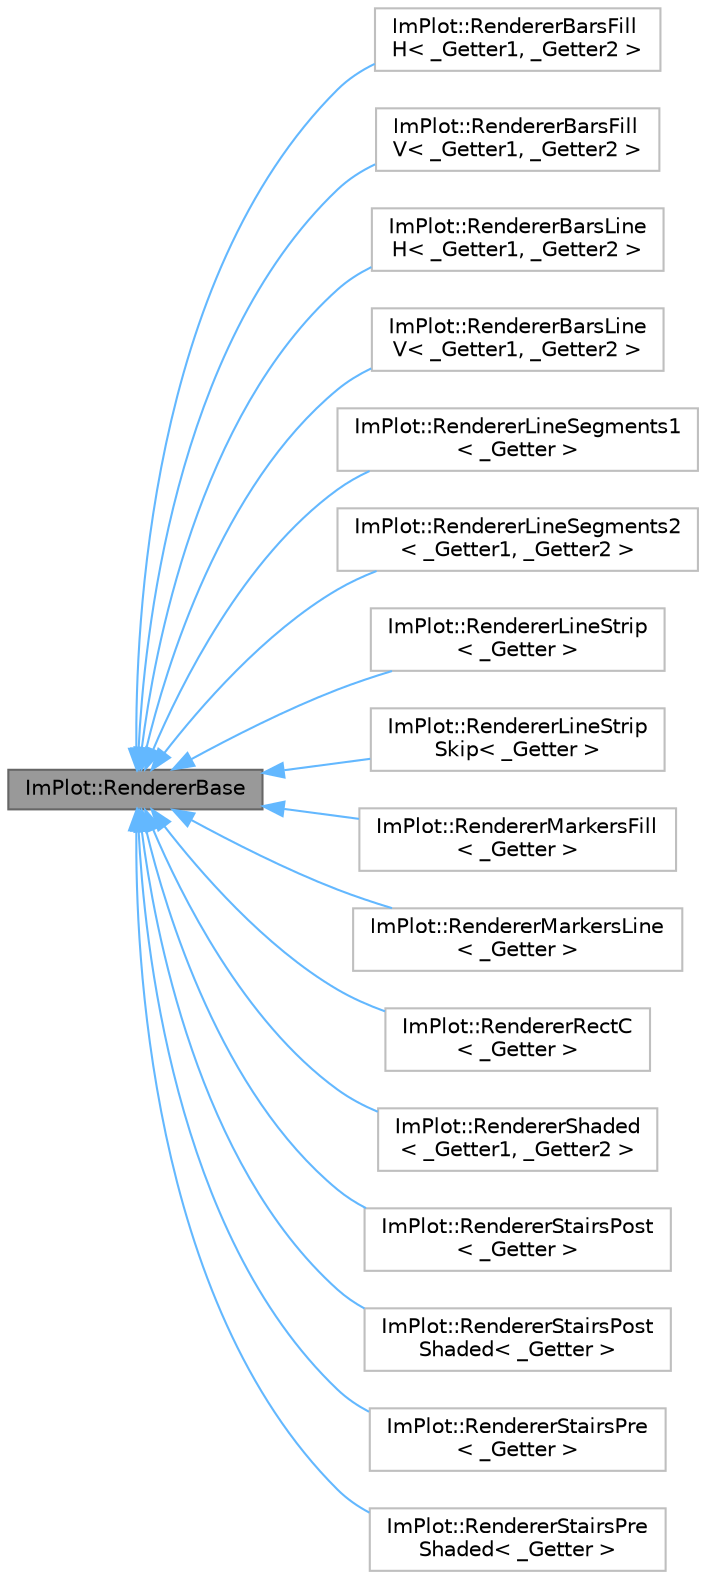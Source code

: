 digraph "ImPlot::RendererBase"
{
 // LATEX_PDF_SIZE
  bgcolor="transparent";
  edge [fontname=Helvetica,fontsize=10,labelfontname=Helvetica,labelfontsize=10];
  node [fontname=Helvetica,fontsize=10,shape=box,height=0.2,width=0.4];
  rankdir="LR";
  Node1 [id="Node000001",label="ImPlot::RendererBase",height=0.2,width=0.4,color="gray40", fillcolor="grey60", style="filled", fontcolor="black",tooltip=" "];
  Node1 -> Node2 [id="edge17_Node000001_Node000002",dir="back",color="steelblue1",style="solid",tooltip=" "];
  Node2 [id="Node000002",label="ImPlot::RendererBarsFill\lH\< _Getter1, _Getter2 \>",height=0.2,width=0.4,color="grey75", fillcolor="white", style="filled",URL="$structImPlot_1_1RendererBarsFillH.html",tooltip=" "];
  Node1 -> Node3 [id="edge18_Node000001_Node000003",dir="back",color="steelblue1",style="solid",tooltip=" "];
  Node3 [id="Node000003",label="ImPlot::RendererBarsFill\lV\< _Getter1, _Getter2 \>",height=0.2,width=0.4,color="grey75", fillcolor="white", style="filled",URL="$structImPlot_1_1RendererBarsFillV.html",tooltip=" "];
  Node1 -> Node4 [id="edge19_Node000001_Node000004",dir="back",color="steelblue1",style="solid",tooltip=" "];
  Node4 [id="Node000004",label="ImPlot::RendererBarsLine\lH\< _Getter1, _Getter2 \>",height=0.2,width=0.4,color="grey75", fillcolor="white", style="filled",URL="$structImPlot_1_1RendererBarsLineH.html",tooltip=" "];
  Node1 -> Node5 [id="edge20_Node000001_Node000005",dir="back",color="steelblue1",style="solid",tooltip=" "];
  Node5 [id="Node000005",label="ImPlot::RendererBarsLine\lV\< _Getter1, _Getter2 \>",height=0.2,width=0.4,color="grey75", fillcolor="white", style="filled",URL="$structImPlot_1_1RendererBarsLineV.html",tooltip=" "];
  Node1 -> Node6 [id="edge21_Node000001_Node000006",dir="back",color="steelblue1",style="solid",tooltip=" "];
  Node6 [id="Node000006",label="ImPlot::RendererLineSegments1\l\< _Getter \>",height=0.2,width=0.4,color="grey75", fillcolor="white", style="filled",URL="$structImPlot_1_1RendererLineSegments1.html",tooltip=" "];
  Node1 -> Node7 [id="edge22_Node000001_Node000007",dir="back",color="steelblue1",style="solid",tooltip=" "];
  Node7 [id="Node000007",label="ImPlot::RendererLineSegments2\l\< _Getter1, _Getter2 \>",height=0.2,width=0.4,color="grey75", fillcolor="white", style="filled",URL="$structImPlot_1_1RendererLineSegments2.html",tooltip=" "];
  Node1 -> Node8 [id="edge23_Node000001_Node000008",dir="back",color="steelblue1",style="solid",tooltip=" "];
  Node8 [id="Node000008",label="ImPlot::RendererLineStrip\l\< _Getter \>",height=0.2,width=0.4,color="grey75", fillcolor="white", style="filled",URL="$structImPlot_1_1RendererLineStrip.html",tooltip=" "];
  Node1 -> Node9 [id="edge24_Node000001_Node000009",dir="back",color="steelblue1",style="solid",tooltip=" "];
  Node9 [id="Node000009",label="ImPlot::RendererLineStrip\lSkip\< _Getter \>",height=0.2,width=0.4,color="grey75", fillcolor="white", style="filled",URL="$structImPlot_1_1RendererLineStripSkip.html",tooltip=" "];
  Node1 -> Node10 [id="edge25_Node000001_Node000010",dir="back",color="steelblue1",style="solid",tooltip=" "];
  Node10 [id="Node000010",label="ImPlot::RendererMarkersFill\l\< _Getter \>",height=0.2,width=0.4,color="grey75", fillcolor="white", style="filled",URL="$structImPlot_1_1RendererMarkersFill.html",tooltip=" "];
  Node1 -> Node11 [id="edge26_Node000001_Node000011",dir="back",color="steelblue1",style="solid",tooltip=" "];
  Node11 [id="Node000011",label="ImPlot::RendererMarkersLine\l\< _Getter \>",height=0.2,width=0.4,color="grey75", fillcolor="white", style="filled",URL="$structImPlot_1_1RendererMarkersLine.html",tooltip=" "];
  Node1 -> Node12 [id="edge27_Node000001_Node000012",dir="back",color="steelblue1",style="solid",tooltip=" "];
  Node12 [id="Node000012",label="ImPlot::RendererRectC\l\< _Getter \>",height=0.2,width=0.4,color="grey75", fillcolor="white", style="filled",URL="$structImPlot_1_1RendererRectC.html",tooltip=" "];
  Node1 -> Node13 [id="edge28_Node000001_Node000013",dir="back",color="steelblue1",style="solid",tooltip=" "];
  Node13 [id="Node000013",label="ImPlot::RendererShaded\l\< _Getter1, _Getter2 \>",height=0.2,width=0.4,color="grey75", fillcolor="white", style="filled",URL="$structImPlot_1_1RendererShaded.html",tooltip=" "];
  Node1 -> Node14 [id="edge29_Node000001_Node000014",dir="back",color="steelblue1",style="solid",tooltip=" "];
  Node14 [id="Node000014",label="ImPlot::RendererStairsPost\l\< _Getter \>",height=0.2,width=0.4,color="grey75", fillcolor="white", style="filled",URL="$structImPlot_1_1RendererStairsPost.html",tooltip=" "];
  Node1 -> Node15 [id="edge30_Node000001_Node000015",dir="back",color="steelblue1",style="solid",tooltip=" "];
  Node15 [id="Node000015",label="ImPlot::RendererStairsPost\lShaded\< _Getter \>",height=0.2,width=0.4,color="grey75", fillcolor="white", style="filled",URL="$structImPlot_1_1RendererStairsPostShaded.html",tooltip=" "];
  Node1 -> Node16 [id="edge31_Node000001_Node000016",dir="back",color="steelblue1",style="solid",tooltip=" "];
  Node16 [id="Node000016",label="ImPlot::RendererStairsPre\l\< _Getter \>",height=0.2,width=0.4,color="grey75", fillcolor="white", style="filled",URL="$structImPlot_1_1RendererStairsPre.html",tooltip=" "];
  Node1 -> Node17 [id="edge32_Node000001_Node000017",dir="back",color="steelblue1",style="solid",tooltip=" "];
  Node17 [id="Node000017",label="ImPlot::RendererStairsPre\lShaded\< _Getter \>",height=0.2,width=0.4,color="grey75", fillcolor="white", style="filled",URL="$structImPlot_1_1RendererStairsPreShaded.html",tooltip=" "];
}
